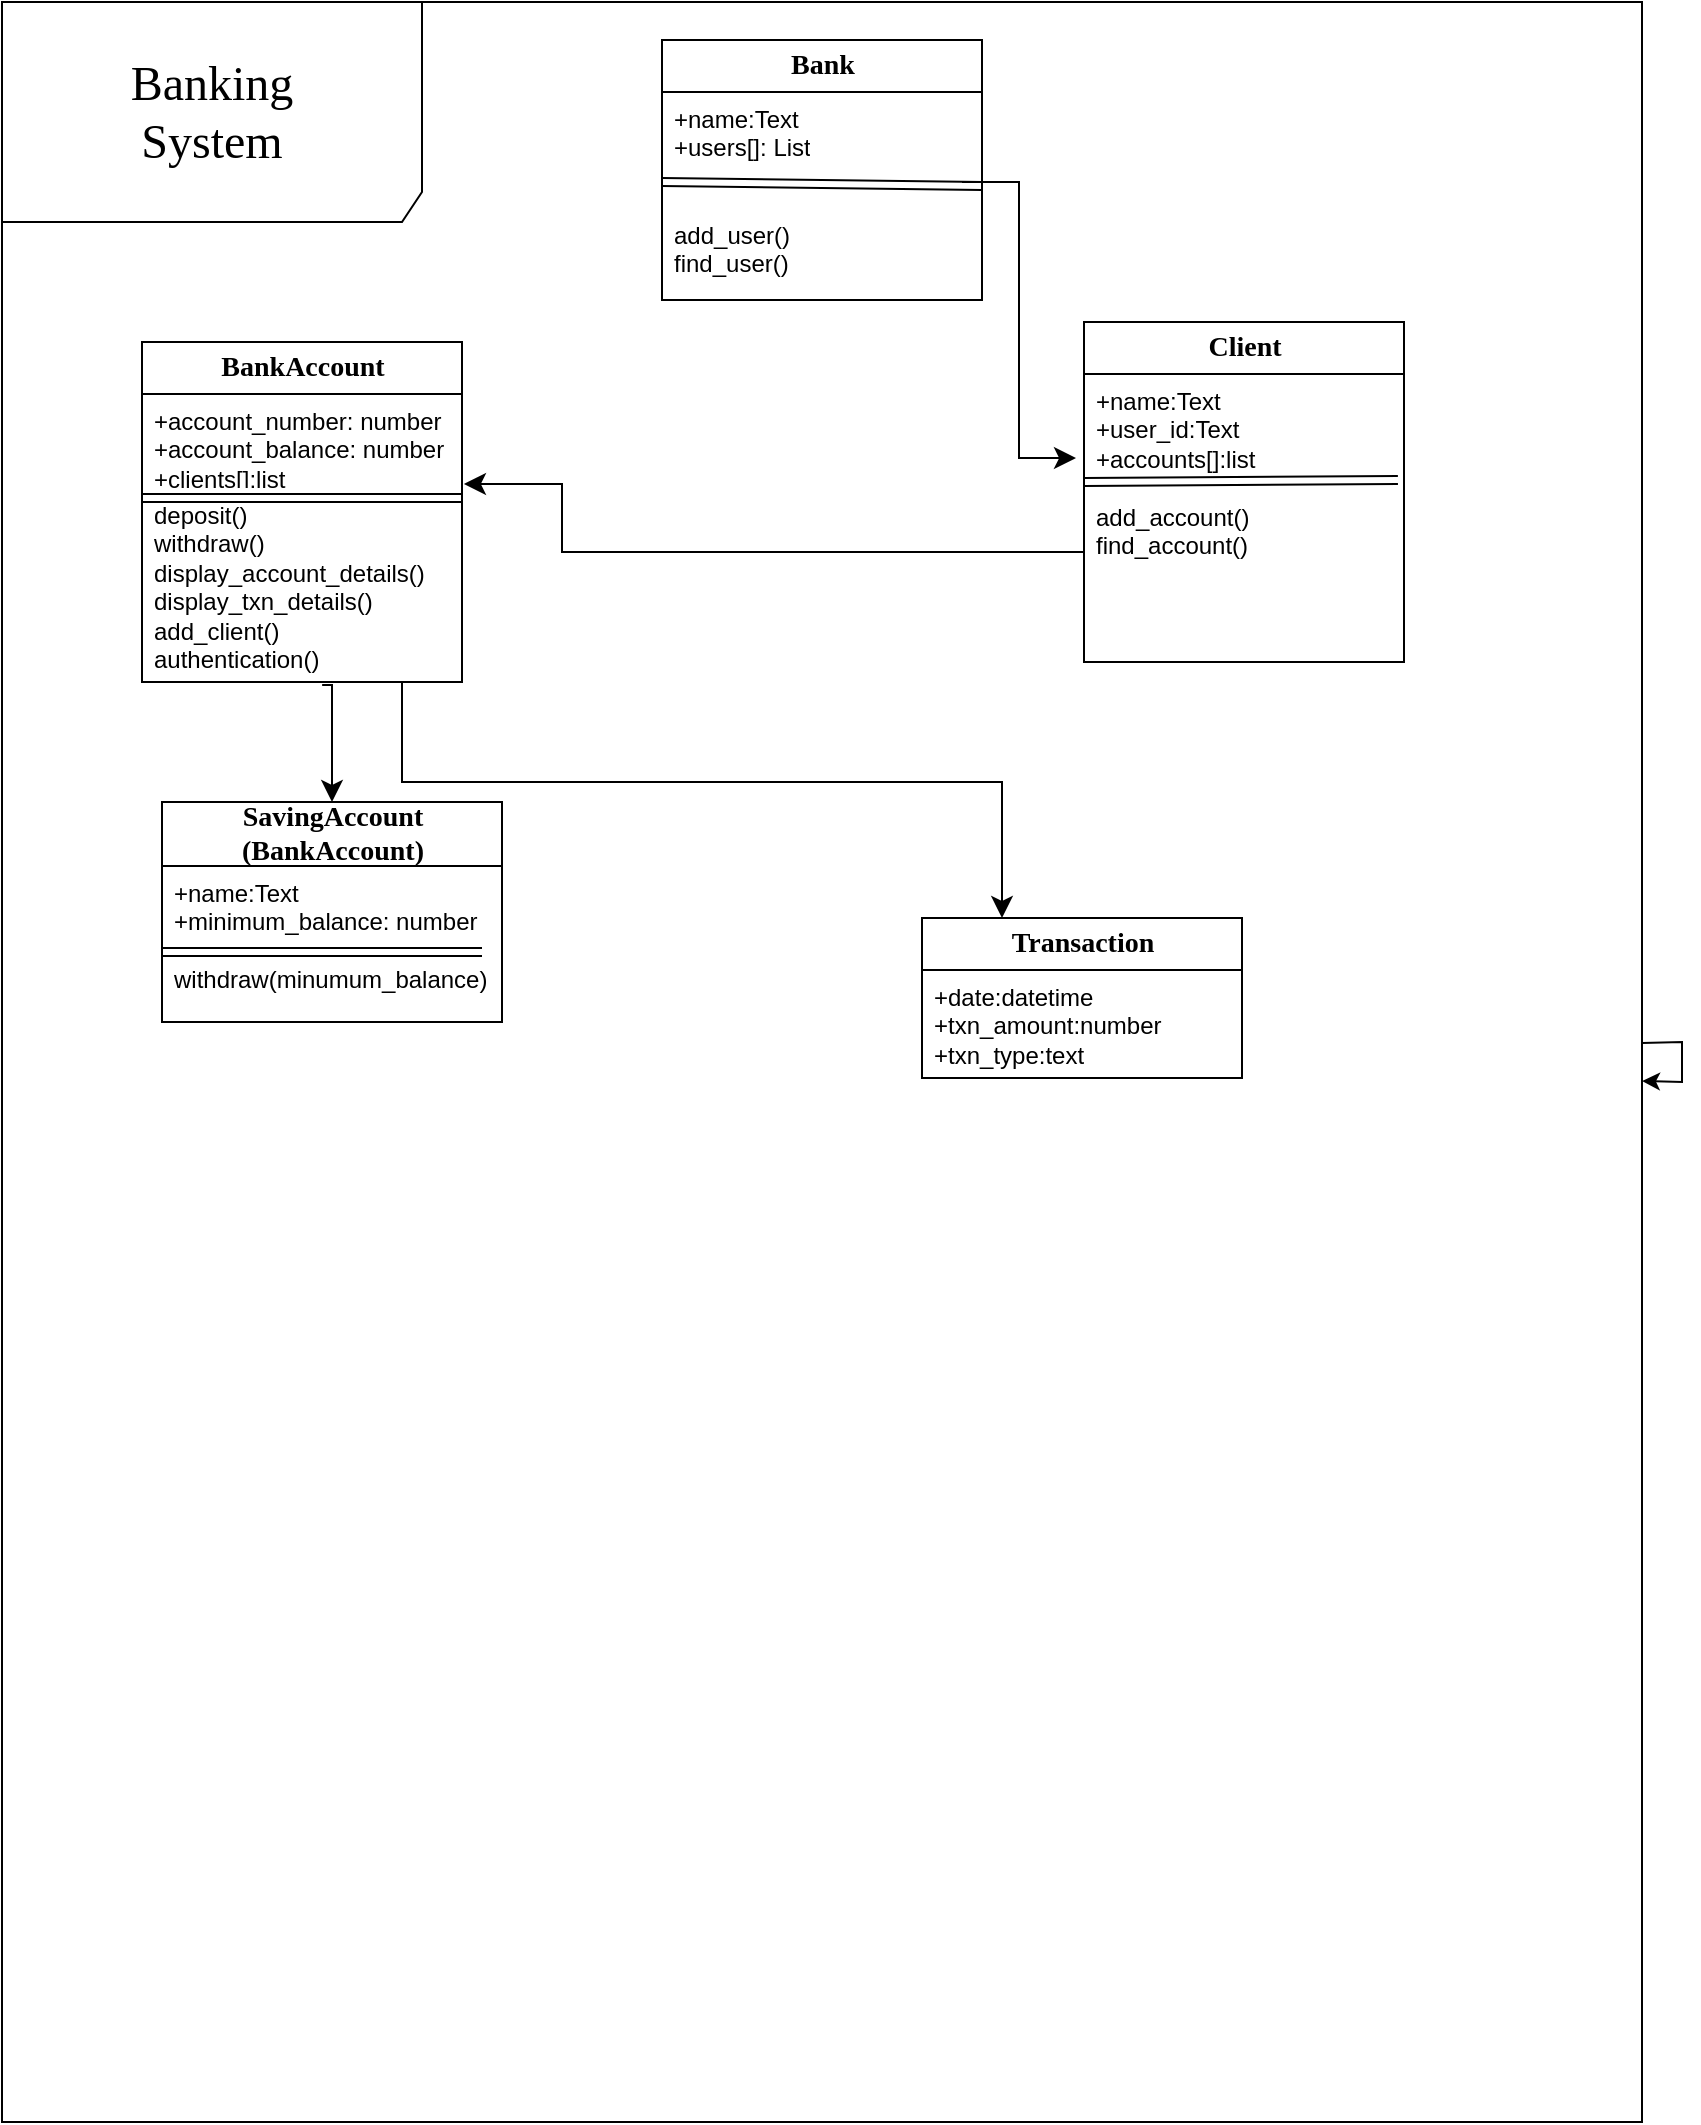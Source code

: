 <mxfile version="26.0.7">
  <diagram name="Page-1" id="c4acf3e9-155e-7222-9cf6-157b1a14988f">
    <mxGraphModel dx="753" dy="1717" grid="1" gridSize="10" guides="1" tooltips="1" connect="1" arrows="1" fold="1" page="1" pageScale="1" pageWidth="850" pageHeight="1100" background="none" math="0" shadow="0">
      <root>
        <mxCell id="0" />
        <mxCell id="1" parent="0" />
        <mxCell id="17acba5748e5396b-1" value="&lt;font style=&quot;font-size: 24px;&quot;&gt;Banking&lt;/font&gt;&lt;div&gt;&lt;font style=&quot;font-size: 24px;&quot;&gt;System&lt;/font&gt;&lt;/div&gt;" style="shape=umlFrame;whiteSpace=wrap;html=1;rounded=0;shadow=0;comic=0;labelBackgroundColor=none;strokeWidth=1;fontFamily=Verdana;fontSize=10;align=center;width=210;height=110;" parent="1" vertex="1">
          <mxGeometry x="140" y="-60" width="820" height="1060" as="geometry" />
        </mxCell>
        <mxCell id="17acba5748e5396b-20" value="&lt;font style=&quot;font-size: 14px;&quot;&gt;&lt;b&gt;BankAccount&lt;/b&gt;&lt;/font&gt;" style="swimlane;html=1;fontStyle=0;childLayout=stackLayout;horizontal=1;startSize=26;fillColor=none;horizontalStack=0;resizeParent=1;resizeLast=0;collapsible=1;marginBottom=0;swimlaneFillColor=#ffffff;rounded=0;shadow=0;comic=0;labelBackgroundColor=none;strokeWidth=1;fontFamily=Verdana;fontSize=10;align=center;" parent="1" vertex="1">
          <mxGeometry x="210" y="110" width="160" height="170" as="geometry" />
        </mxCell>
        <mxCell id="17acba5748e5396b-24" value="+account_number: number&lt;div&gt;+account_balance: number&lt;/div&gt;&lt;div&gt;+clients[]:list&lt;/div&gt;" style="text;html=1;strokeColor=none;fillColor=none;align=left;verticalAlign=top;spacingLeft=4;spacingRight=4;whiteSpace=wrap;overflow=hidden;rotatable=0;points=[[0,0.5],[1,0.5]];portConstraint=eastwest;" parent="17acba5748e5396b-20" vertex="1">
          <mxGeometry y="26" width="160" height="44" as="geometry" />
        </mxCell>
        <mxCell id="UaUYr6trZhK_CQG_nStc-4" value="" style="shape=link;html=1;rounded=0;" edge="1" parent="17acba5748e5396b-20">
          <mxGeometry width="100" relative="1" as="geometry">
            <mxPoint y="78" as="sourcePoint" />
            <mxPoint x="160" y="78" as="targetPoint" />
          </mxGeometry>
        </mxCell>
        <mxCell id="17acba5748e5396b-30" value="&lt;font style=&quot;font-size: 14px;&quot;&gt;&lt;b style=&quot;&quot;&gt;Client&lt;/b&gt;&lt;/font&gt;" style="swimlane;html=1;fontStyle=0;childLayout=stackLayout;horizontal=1;startSize=26;fillColor=none;horizontalStack=0;resizeParent=1;resizeLast=0;collapsible=1;marginBottom=0;swimlaneFillColor=#ffffff;rounded=0;shadow=0;comic=0;labelBackgroundColor=none;strokeWidth=1;fontFamily=Verdana;fontSize=10;align=center;" parent="1" vertex="1">
          <mxGeometry x="681" y="100" width="160" height="170" as="geometry" />
        </mxCell>
        <mxCell id="UaUYr6trZhK_CQG_nStc-12" value="" style="shape=link;html=1;rounded=0;entryX=0.981;entryY=0.368;entryDx=0;entryDy=0;entryPerimeter=0;" edge="1" parent="17acba5748e5396b-30" target="17acba5748e5396b-31">
          <mxGeometry width="100" relative="1" as="geometry">
            <mxPoint y="80" as="sourcePoint" />
            <mxPoint x="100" y="80" as="targetPoint" />
          </mxGeometry>
        </mxCell>
        <mxCell id="17acba5748e5396b-31" value="+name:Text&lt;div&gt;+user_id:Text&lt;/div&gt;&lt;div&gt;+accounts[]:list&lt;/div&gt;&lt;div&gt;&lt;br&gt;&lt;/div&gt;&lt;div&gt;add_account()&lt;/div&gt;&lt;div&gt;find_account()&lt;/div&gt;" style="text;html=1;strokeColor=none;fillColor=none;align=left;verticalAlign=top;spacingLeft=4;spacingRight=4;whiteSpace=wrap;overflow=hidden;rotatable=0;points=[[0,0.5],[1,0.5]];portConstraint=eastwest;" parent="17acba5748e5396b-30" vertex="1">
          <mxGeometry y="26" width="160" height="144" as="geometry" />
        </mxCell>
        <mxCell id="5d2195bd80daf111-5" value="&lt;b&gt;&lt;font style=&quot;font-size: 14px;&quot;&gt;Bank&lt;/font&gt;&lt;/b&gt;" style="swimlane;html=1;fontStyle=0;childLayout=stackLayout;horizontal=1;startSize=26;fillColor=none;horizontalStack=0;resizeParent=1;resizeLast=0;collapsible=1;marginBottom=0;swimlaneFillColor=#ffffff;rounded=0;shadow=0;comic=0;labelBackgroundColor=none;strokeWidth=1;fontFamily=Verdana;fontSize=10;align=center;" parent="1" vertex="1">
          <mxGeometry x="470" y="-41" width="160" height="130" as="geometry" />
        </mxCell>
        <mxCell id="UaUYr6trZhK_CQG_nStc-11" value="" style="shape=link;html=1;rounded=0;entryX=1;entryY=0.5;entryDx=0;entryDy=0;" edge="1" parent="5d2195bd80daf111-5" target="5d2195bd80daf111-6">
          <mxGeometry width="100" relative="1" as="geometry">
            <mxPoint y="71" as="sourcePoint" />
            <mxPoint x="100" y="71" as="targetPoint" />
          </mxGeometry>
        </mxCell>
        <mxCell id="UaUYr6trZhK_CQG_nStc-13" value="" style="edgeStyle=elbowEdgeStyle;elbow=horizontal;endArrow=classic;html=1;curved=0;rounded=0;endSize=8;startSize=8;entryX=-0.025;entryY=0.292;entryDx=0;entryDy=0;entryPerimeter=0;" edge="1" parent="5d2195bd80daf111-5" target="17acba5748e5396b-31">
          <mxGeometry width="50" height="50" relative="1" as="geometry">
            <mxPoint x="150" y="71" as="sourcePoint" />
            <mxPoint x="200" y="21" as="targetPoint" />
          </mxGeometry>
        </mxCell>
        <mxCell id="5d2195bd80daf111-6" value="+name:Text&lt;div&gt;+users[]: List&lt;/div&gt;&lt;div&gt;&lt;br&gt;&lt;/div&gt;&lt;div&gt;&lt;br&gt;&lt;/div&gt;&lt;div&gt;add_user()&lt;/div&gt;&lt;div&gt;find_user()&lt;/div&gt;" style="text;html=1;strokeColor=none;fillColor=none;align=left;verticalAlign=top;spacingLeft=4;spacingRight=4;whiteSpace=wrap;overflow=hidden;rotatable=0;points=[[0,0.5],[1,0.5]];portConstraint=eastwest;" parent="5d2195bd80daf111-5" vertex="1">
          <mxGeometry y="26" width="160" height="94" as="geometry" />
        </mxCell>
        <mxCell id="UaUYr6trZhK_CQG_nStc-5" value="&lt;div&gt;deposit()&lt;/div&gt;&lt;div&gt;withdraw()&lt;/div&gt;&lt;div&gt;display_account_details()&lt;/div&gt;&lt;div&gt;display_txn_details()&lt;/div&gt;&lt;div&gt;add_client()&lt;/div&gt;&lt;div&gt;authentication()&lt;/div&gt;" style="text;html=1;strokeColor=none;fillColor=none;align=left;verticalAlign=top;spacingLeft=4;spacingRight=4;whiteSpace=wrap;overflow=hidden;rotatable=0;points=[[0,0.5],[1,0.5]];portConstraint=eastwest;" vertex="1" parent="1">
          <mxGeometry x="210" y="183" width="160" height="97" as="geometry" />
        </mxCell>
        <mxCell id="UaUYr6trZhK_CQG_nStc-15" value="" style="edgeStyle=segmentEdgeStyle;endArrow=classic;html=1;curved=0;rounded=0;endSize=8;startSize=8;exitX=0;exitY=0.618;exitDx=0;exitDy=0;exitPerimeter=0;entryX=1.006;entryY=-0.021;entryDx=0;entryDy=0;entryPerimeter=0;" edge="1" parent="1" source="17acba5748e5396b-31" target="UaUYr6trZhK_CQG_nStc-5">
          <mxGeometry width="50" height="50" relative="1" as="geometry">
            <mxPoint x="520" y="220" as="sourcePoint" />
            <mxPoint x="570" y="170" as="targetPoint" />
            <Array as="points">
              <mxPoint x="420" y="215" />
              <mxPoint x="420" y="181" />
            </Array>
          </mxGeometry>
        </mxCell>
        <mxCell id="UaUYr6trZhK_CQG_nStc-16" value="&lt;font style=&quot;font-size: 14px;&quot;&gt;&lt;b&gt;SavingAccount&lt;/b&gt;&lt;/font&gt;&lt;div&gt;&lt;font style=&quot;font-size: 14px;&quot;&gt;&lt;b&gt;(BankAccount)&lt;/b&gt;&lt;/font&gt;&lt;/div&gt;" style="swimlane;html=1;fontStyle=0;childLayout=stackLayout;horizontal=1;startSize=32;fillColor=none;horizontalStack=0;resizeParent=1;resizeLast=0;collapsible=1;marginBottom=0;swimlaneFillColor=#ffffff;rounded=0;shadow=0;comic=0;labelBackgroundColor=none;strokeWidth=1;fontFamily=Verdana;fontSize=10;align=center;" vertex="1" parent="1">
          <mxGeometry x="220" y="340" width="170" height="110" as="geometry" />
        </mxCell>
        <mxCell id="UaUYr6trZhK_CQG_nStc-17" value="+name:Text&lt;div&gt;+minimum_balance: number&lt;/div&gt;&lt;div&gt;&lt;br&gt;&lt;/div&gt;&lt;div&gt;withdraw(minumum_balance)&lt;/div&gt;" style="text;html=1;strokeColor=none;fillColor=none;align=left;verticalAlign=top;spacingLeft=4;spacingRight=4;whiteSpace=wrap;overflow=hidden;rotatable=0;points=[[0,0.5],[1,0.5]];portConstraint=eastwest;" vertex="1" parent="UaUYr6trZhK_CQG_nStc-16">
          <mxGeometry y="32" width="170" height="78" as="geometry" />
        </mxCell>
        <mxCell id="UaUYr6trZhK_CQG_nStc-18" value="" style="shape=link;html=1;rounded=0;" edge="1" parent="UaUYr6trZhK_CQG_nStc-16">
          <mxGeometry width="100" relative="1" as="geometry">
            <mxPoint y="75" as="sourcePoint" />
            <mxPoint x="160" y="75" as="targetPoint" />
            <Array as="points">
              <mxPoint x="80" y="75" />
            </Array>
          </mxGeometry>
        </mxCell>
        <mxCell id="UaUYr6trZhK_CQG_nStc-22" value="&lt;font style=&quot;font-size: 14px;&quot;&gt;&lt;b&gt;Transaction&lt;/b&gt;&lt;/font&gt;" style="swimlane;html=1;fontStyle=0;childLayout=stackLayout;horizontal=1;startSize=26;fillColor=none;horizontalStack=0;resizeParent=1;resizeLast=0;collapsible=1;marginBottom=0;swimlaneFillColor=#ffffff;rounded=0;shadow=0;comic=0;labelBackgroundColor=none;strokeWidth=1;fontFamily=Verdana;fontSize=10;align=center;" vertex="1" parent="1">
          <mxGeometry x="600" y="398" width="160" height="80" as="geometry" />
        </mxCell>
        <mxCell id="UaUYr6trZhK_CQG_nStc-23" value="+date:datetime&lt;div&gt;+txn_amount:number&lt;/div&gt;&lt;div&gt;+txn_type:text&lt;/div&gt;" style="text;html=1;strokeColor=none;fillColor=none;align=left;verticalAlign=top;spacingLeft=4;spacingRight=4;whiteSpace=wrap;overflow=hidden;rotatable=0;points=[[0,0.5],[1,0.5]];portConstraint=eastwest;" vertex="1" parent="UaUYr6trZhK_CQG_nStc-22">
          <mxGeometry y="26" width="160" height="54" as="geometry" />
        </mxCell>
        <mxCell id="UaUYr6trZhK_CQG_nStc-27" value="" style="endArrow=classic;html=1;rounded=0;" edge="1" parent="1" source="17acba5748e5396b-1" target="17acba5748e5396b-1">
          <mxGeometry width="50" height="50" relative="1" as="geometry">
            <mxPoint x="503" y="309" as="sourcePoint" />
            <mxPoint x="553" y="259" as="targetPoint" />
            <Array as="points">
              <mxPoint x="300" y="340" />
            </Array>
          </mxGeometry>
        </mxCell>
        <mxCell id="UaUYr6trZhK_CQG_nStc-28" value="" style="edgeStyle=segmentEdgeStyle;endArrow=classic;html=1;curved=0;rounded=0;endSize=8;startSize=8;exitX=0.563;exitY=1.015;exitDx=0;exitDy=0;exitPerimeter=0;entryX=0.5;entryY=0;entryDx=0;entryDy=0;" edge="1" parent="1" source="UaUYr6trZhK_CQG_nStc-5" target="UaUYr6trZhK_CQG_nStc-16">
          <mxGeometry width="50" height="50" relative="1" as="geometry">
            <mxPoint x="500" y="300" as="sourcePoint" />
            <mxPoint x="550" y="250" as="targetPoint" />
            <Array as="points">
              <mxPoint x="305" y="282" />
            </Array>
          </mxGeometry>
        </mxCell>
        <mxCell id="UaUYr6trZhK_CQG_nStc-29" value="" style="edgeStyle=elbowEdgeStyle;elbow=vertical;endArrow=classic;html=1;curved=0;rounded=0;endSize=8;startSize=8;exitX=1;exitY=0.588;exitDx=0;exitDy=0;exitPerimeter=0;entryX=0.25;entryY=0;entryDx=0;entryDy=0;" edge="1" parent="1" target="UaUYr6trZhK_CQG_nStc-22">
          <mxGeometry width="50" height="50" relative="1" as="geometry">
            <mxPoint x="340" y="279.996" as="sourcePoint" />
            <mxPoint x="570" y="429.956" as="targetPoint" />
            <Array as="points">
              <mxPoint x="470" y="330" />
            </Array>
          </mxGeometry>
        </mxCell>
      </root>
    </mxGraphModel>
  </diagram>
</mxfile>
